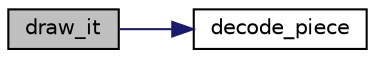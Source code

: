 digraph "draw_it"
{
  edge [fontname="Helvetica",fontsize="10",labelfontname="Helvetica",labelfontsize="10"];
  node [fontname="Helvetica",fontsize="10",shape=record];
  rankdir="LR";
  Node329 [label="draw_it",height=0.2,width=0.4,color="black", fillcolor="grey75", style="filled", fontcolor="black"];
  Node329 -> Node330 [color="midnightblue",fontsize="10",style="solid",fontname="Helvetica"];
  Node330 [label="decode_piece",height=0.2,width=0.4,color="black", fillcolor="white", style="filled",URL="$dc/d77/pentomino__5x5_8_c.html#aae351f5ca69a05832ba21b27bba6a4e1"];
}
